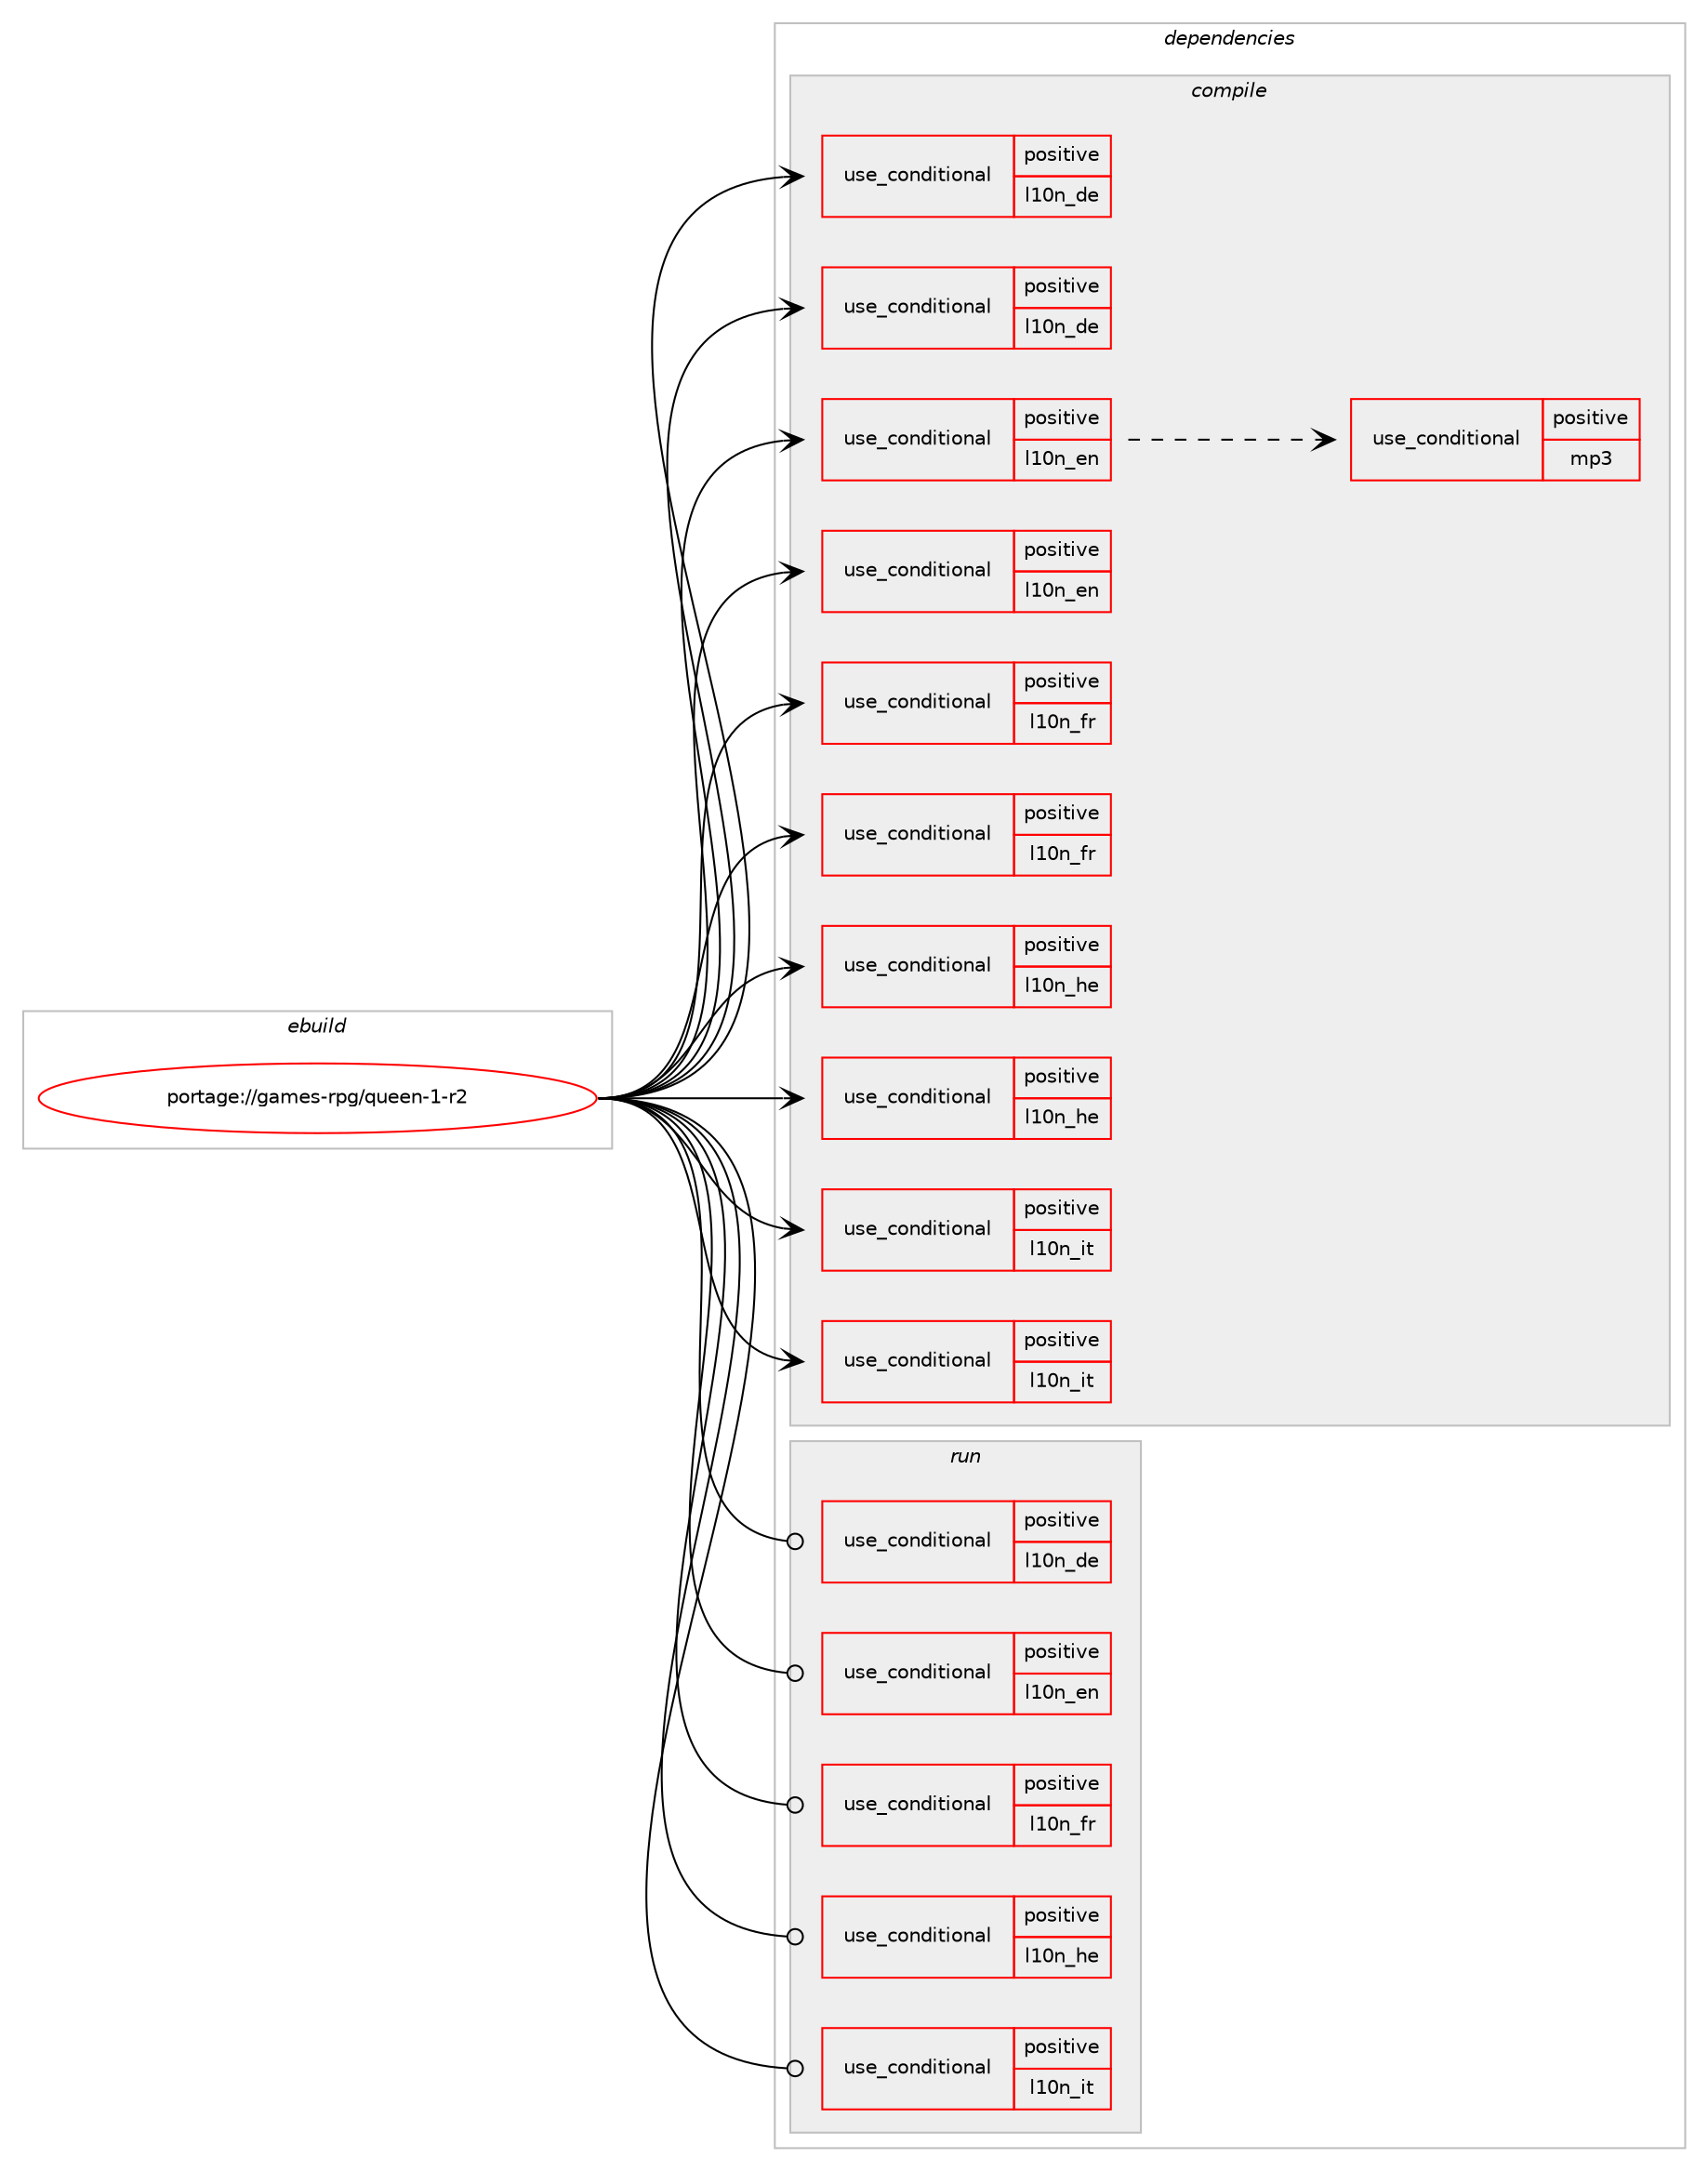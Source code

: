 digraph prolog {

# *************
# Graph options
# *************

newrank=true;
concentrate=true;
compound=true;
graph [rankdir=LR,fontname=Helvetica,fontsize=10,ranksep=1.5];#, ranksep=2.5, nodesep=0.2];
edge  [arrowhead=vee];
node  [fontname=Helvetica,fontsize=10];

# **********
# The ebuild
# **********

subgraph cluster_leftcol {
color=gray;
rank=same;
label=<<i>ebuild</i>>;
id [label="portage://games-rpg/queen-1-r2", color=red, width=4, href="../games-rpg/queen-1-r2.svg"];
}

# ****************
# The dependencies
# ****************

subgraph cluster_midcol {
color=gray;
label=<<i>dependencies</i>>;
subgraph cluster_compile {
fillcolor="#eeeeee";
style=filled;
label=<<i>compile</i>>;
subgraph cond63078 {
dependency116494 [label=<<TABLE BORDER="0" CELLBORDER="1" CELLSPACING="0" CELLPADDING="4"><TR><TD ROWSPAN="3" CELLPADDING="10">use_conditional</TD></TR><TR><TD>positive</TD></TR><TR><TD>l10n_de</TD></TR></TABLE>>, shape=none, color=red];
# *** BEGIN UNKNOWN DEPENDENCY TYPE (TODO) ***
# dependency116494 -> package_dependency(portage://games-rpg/queen-1-r2,install,no,app-arch,unzip,none,[,,],[],[])
# *** END UNKNOWN DEPENDENCY TYPE (TODO) ***

}
id:e -> dependency116494:w [weight=20,style="solid",arrowhead="vee"];
subgraph cond63079 {
dependency116495 [label=<<TABLE BORDER="0" CELLBORDER="1" CELLSPACING="0" CELLPADDING="4"><TR><TD ROWSPAN="3" CELLPADDING="10">use_conditional</TD></TR><TR><TD>positive</TD></TR><TR><TD>l10n_de</TD></TR></TABLE>>, shape=none, color=red];
# *** BEGIN UNKNOWN DEPENDENCY TYPE (TODO) ***
# dependency116495 -> package_dependency(portage://games-rpg/queen-1-r2,install,no,games-engines,scummvm,none,[,,],[],[use(enable(vorbis),none)])
# *** END UNKNOWN DEPENDENCY TYPE (TODO) ***

}
id:e -> dependency116495:w [weight=20,style="solid",arrowhead="vee"];
subgraph cond63080 {
dependency116496 [label=<<TABLE BORDER="0" CELLBORDER="1" CELLSPACING="0" CELLPADDING="4"><TR><TD ROWSPAN="3" CELLPADDING="10">use_conditional</TD></TR><TR><TD>positive</TD></TR><TR><TD>l10n_en</TD></TR></TABLE>>, shape=none, color=red];
subgraph cond63081 {
dependency116497 [label=<<TABLE BORDER="0" CELLBORDER="1" CELLSPACING="0" CELLPADDING="4"><TR><TD ROWSPAN="3" CELLPADDING="10">use_conditional</TD></TR><TR><TD>positive</TD></TR><TR><TD>mp3</TD></TR></TABLE>>, shape=none, color=red];
# *** BEGIN UNKNOWN DEPENDENCY TYPE (TODO) ***
# dependency116497 -> package_dependency(portage://games-rpg/queen-1-r2,install,no,app-arch,unzip,none,[,,],[],[])
# *** END UNKNOWN DEPENDENCY TYPE (TODO) ***

}
dependency116496:e -> dependency116497:w [weight=20,style="dashed",arrowhead="vee"];
}
id:e -> dependency116496:w [weight=20,style="solid",arrowhead="vee"];
subgraph cond63082 {
dependency116498 [label=<<TABLE BORDER="0" CELLBORDER="1" CELLSPACING="0" CELLPADDING="4"><TR><TD ROWSPAN="3" CELLPADDING="10">use_conditional</TD></TR><TR><TD>positive</TD></TR><TR><TD>l10n_en</TD></TR></TABLE>>, shape=none, color=red];
# *** BEGIN UNKNOWN DEPENDENCY TYPE (TODO) ***
# dependency116498 -> package_dependency(portage://games-rpg/queen-1-r2,install,no,games-engines,scummvm,none,[,,],[],[use(optenable(mp3),none)])
# *** END UNKNOWN DEPENDENCY TYPE (TODO) ***

}
id:e -> dependency116498:w [weight=20,style="solid",arrowhead="vee"];
subgraph cond63083 {
dependency116499 [label=<<TABLE BORDER="0" CELLBORDER="1" CELLSPACING="0" CELLPADDING="4"><TR><TD ROWSPAN="3" CELLPADDING="10">use_conditional</TD></TR><TR><TD>positive</TD></TR><TR><TD>l10n_fr</TD></TR></TABLE>>, shape=none, color=red];
# *** BEGIN UNKNOWN DEPENDENCY TYPE (TODO) ***
# dependency116499 -> package_dependency(portage://games-rpg/queen-1-r2,install,no,app-arch,unzip,none,[,,],[],[])
# *** END UNKNOWN DEPENDENCY TYPE (TODO) ***

}
id:e -> dependency116499:w [weight=20,style="solid",arrowhead="vee"];
subgraph cond63084 {
dependency116500 [label=<<TABLE BORDER="0" CELLBORDER="1" CELLSPACING="0" CELLPADDING="4"><TR><TD ROWSPAN="3" CELLPADDING="10">use_conditional</TD></TR><TR><TD>positive</TD></TR><TR><TD>l10n_fr</TD></TR></TABLE>>, shape=none, color=red];
# *** BEGIN UNKNOWN DEPENDENCY TYPE (TODO) ***
# dependency116500 -> package_dependency(portage://games-rpg/queen-1-r2,install,no,games-engines,scummvm,none,[,,],[],[use(enable(vorbis),none)])
# *** END UNKNOWN DEPENDENCY TYPE (TODO) ***

}
id:e -> dependency116500:w [weight=20,style="solid",arrowhead="vee"];
subgraph cond63085 {
dependency116501 [label=<<TABLE BORDER="0" CELLBORDER="1" CELLSPACING="0" CELLPADDING="4"><TR><TD ROWSPAN="3" CELLPADDING="10">use_conditional</TD></TR><TR><TD>positive</TD></TR><TR><TD>l10n_he</TD></TR></TABLE>>, shape=none, color=red];
# *** BEGIN UNKNOWN DEPENDENCY TYPE (TODO) ***
# dependency116501 -> package_dependency(portage://games-rpg/queen-1-r2,install,no,app-arch,unzip,none,[,,],[],[])
# *** END UNKNOWN DEPENDENCY TYPE (TODO) ***

}
id:e -> dependency116501:w [weight=20,style="solid",arrowhead="vee"];
subgraph cond63086 {
dependency116502 [label=<<TABLE BORDER="0" CELLBORDER="1" CELLSPACING="0" CELLPADDING="4"><TR><TD ROWSPAN="3" CELLPADDING="10">use_conditional</TD></TR><TR><TD>positive</TD></TR><TR><TD>l10n_he</TD></TR></TABLE>>, shape=none, color=red];
# *** BEGIN UNKNOWN DEPENDENCY TYPE (TODO) ***
# dependency116502 -> package_dependency(portage://games-rpg/queen-1-r2,install,no,games-engines,scummvm,none,[,,],[],[use(enable(vorbis),none)])
# *** END UNKNOWN DEPENDENCY TYPE (TODO) ***

}
id:e -> dependency116502:w [weight=20,style="solid",arrowhead="vee"];
subgraph cond63087 {
dependency116503 [label=<<TABLE BORDER="0" CELLBORDER="1" CELLSPACING="0" CELLPADDING="4"><TR><TD ROWSPAN="3" CELLPADDING="10">use_conditional</TD></TR><TR><TD>positive</TD></TR><TR><TD>l10n_it</TD></TR></TABLE>>, shape=none, color=red];
# *** BEGIN UNKNOWN DEPENDENCY TYPE (TODO) ***
# dependency116503 -> package_dependency(portage://games-rpg/queen-1-r2,install,no,app-arch,unzip,none,[,,],[],[])
# *** END UNKNOWN DEPENDENCY TYPE (TODO) ***

}
id:e -> dependency116503:w [weight=20,style="solid",arrowhead="vee"];
subgraph cond63088 {
dependency116504 [label=<<TABLE BORDER="0" CELLBORDER="1" CELLSPACING="0" CELLPADDING="4"><TR><TD ROWSPAN="3" CELLPADDING="10">use_conditional</TD></TR><TR><TD>positive</TD></TR><TR><TD>l10n_it</TD></TR></TABLE>>, shape=none, color=red];
# *** BEGIN UNKNOWN DEPENDENCY TYPE (TODO) ***
# dependency116504 -> package_dependency(portage://games-rpg/queen-1-r2,install,no,games-engines,scummvm,none,[,,],[],[use(enable(vorbis),none)])
# *** END UNKNOWN DEPENDENCY TYPE (TODO) ***

}
id:e -> dependency116504:w [weight=20,style="solid",arrowhead="vee"];
}
subgraph cluster_compileandrun {
fillcolor="#eeeeee";
style=filled;
label=<<i>compile and run</i>>;
}
subgraph cluster_run {
fillcolor="#eeeeee";
style=filled;
label=<<i>run</i>>;
subgraph cond63089 {
dependency116505 [label=<<TABLE BORDER="0" CELLBORDER="1" CELLSPACING="0" CELLPADDING="4"><TR><TD ROWSPAN="3" CELLPADDING="10">use_conditional</TD></TR><TR><TD>positive</TD></TR><TR><TD>l10n_de</TD></TR></TABLE>>, shape=none, color=red];
# *** BEGIN UNKNOWN DEPENDENCY TYPE (TODO) ***
# dependency116505 -> package_dependency(portage://games-rpg/queen-1-r2,run,no,games-engines,scummvm,none,[,,],[],[use(enable(vorbis),none)])
# *** END UNKNOWN DEPENDENCY TYPE (TODO) ***

}
id:e -> dependency116505:w [weight=20,style="solid",arrowhead="odot"];
subgraph cond63090 {
dependency116506 [label=<<TABLE BORDER="0" CELLBORDER="1" CELLSPACING="0" CELLPADDING="4"><TR><TD ROWSPAN="3" CELLPADDING="10">use_conditional</TD></TR><TR><TD>positive</TD></TR><TR><TD>l10n_en</TD></TR></TABLE>>, shape=none, color=red];
# *** BEGIN UNKNOWN DEPENDENCY TYPE (TODO) ***
# dependency116506 -> package_dependency(portage://games-rpg/queen-1-r2,run,no,games-engines,scummvm,none,[,,],[],[use(optenable(mp3),none)])
# *** END UNKNOWN DEPENDENCY TYPE (TODO) ***

}
id:e -> dependency116506:w [weight=20,style="solid",arrowhead="odot"];
subgraph cond63091 {
dependency116507 [label=<<TABLE BORDER="0" CELLBORDER="1" CELLSPACING="0" CELLPADDING="4"><TR><TD ROWSPAN="3" CELLPADDING="10">use_conditional</TD></TR><TR><TD>positive</TD></TR><TR><TD>l10n_fr</TD></TR></TABLE>>, shape=none, color=red];
# *** BEGIN UNKNOWN DEPENDENCY TYPE (TODO) ***
# dependency116507 -> package_dependency(portage://games-rpg/queen-1-r2,run,no,games-engines,scummvm,none,[,,],[],[use(enable(vorbis),none)])
# *** END UNKNOWN DEPENDENCY TYPE (TODO) ***

}
id:e -> dependency116507:w [weight=20,style="solid",arrowhead="odot"];
subgraph cond63092 {
dependency116508 [label=<<TABLE BORDER="0" CELLBORDER="1" CELLSPACING="0" CELLPADDING="4"><TR><TD ROWSPAN="3" CELLPADDING="10">use_conditional</TD></TR><TR><TD>positive</TD></TR><TR><TD>l10n_he</TD></TR></TABLE>>, shape=none, color=red];
# *** BEGIN UNKNOWN DEPENDENCY TYPE (TODO) ***
# dependency116508 -> package_dependency(portage://games-rpg/queen-1-r2,run,no,games-engines,scummvm,none,[,,],[],[use(enable(vorbis),none)])
# *** END UNKNOWN DEPENDENCY TYPE (TODO) ***

}
id:e -> dependency116508:w [weight=20,style="solid",arrowhead="odot"];
subgraph cond63093 {
dependency116509 [label=<<TABLE BORDER="0" CELLBORDER="1" CELLSPACING="0" CELLPADDING="4"><TR><TD ROWSPAN="3" CELLPADDING="10">use_conditional</TD></TR><TR><TD>positive</TD></TR><TR><TD>l10n_it</TD></TR></TABLE>>, shape=none, color=red];
# *** BEGIN UNKNOWN DEPENDENCY TYPE (TODO) ***
# dependency116509 -> package_dependency(portage://games-rpg/queen-1-r2,run,no,games-engines,scummvm,none,[,,],[],[use(enable(vorbis),none)])
# *** END UNKNOWN DEPENDENCY TYPE (TODO) ***

}
id:e -> dependency116509:w [weight=20,style="solid",arrowhead="odot"];
}
}

# **************
# The candidates
# **************

subgraph cluster_choices {
rank=same;
color=gray;
label=<<i>candidates</i>>;

}

}
